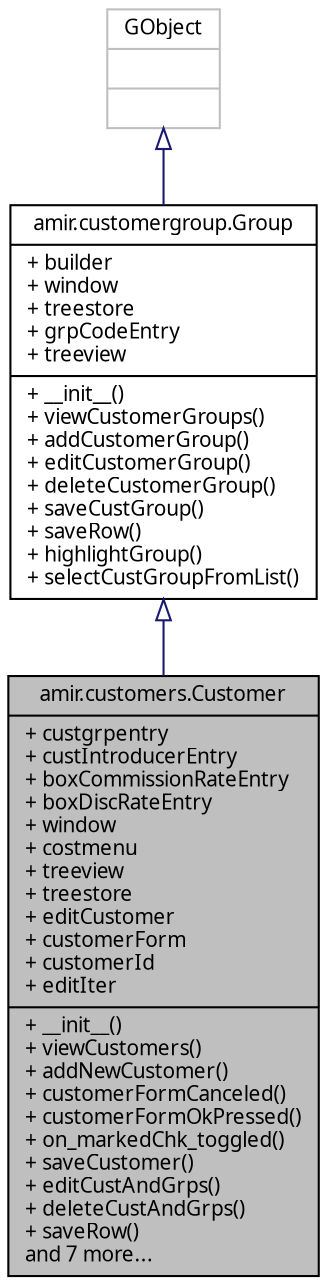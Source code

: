 digraph "amir.customers.Customer"
{
 // LATEX_PDF_SIZE
  edge [fontname="FreeSans.ttf",fontsize="10",labelfontname="FreeSans.ttf",labelfontsize="10"];
  node [fontname="FreeSans.ttf",fontsize="10",shape=record];
  Node1 [label="{amir.customers.Customer\n|+ custgrpentry\l+ custIntroducerEntry\l+ boxCommissionRateEntry\l+ boxDiscRateEntry\l+ window\l+ costmenu\l+ treeview\l+ treestore\l+ editCustomer\l+ customerForm\l+ customerId\l+ editIter\l|+ __init__()\l+ viewCustomers()\l+ addNewCustomer()\l+ customerFormCanceled()\l+ customerFormOkPressed()\l+ on_markedChk_toggled()\l+ saveCustomer()\l+ editCustAndGrps()\l+ deleteCustAndGrps()\l+ saveRow()\land 7 more...\l}",height=0.2,width=0.4,color="black", fillcolor="grey75", style="filled", fontcolor="black",tooltip="Register or edit a customer and create a subject row."];
  Node2 -> Node1 [dir="back",color="midnightblue",fontsize="10",style="solid",arrowtail="onormal",fontname="FreeSans.ttf"];
  Node2 [label="{amir.customergroup.Group\n|+ builder\l+ window\l+ treestore\l+ grpCodeEntry\l+ treeview\l|+ __init__()\l+ viewCustomerGroups()\l+ addCustomerGroup()\l+ editCustomerGroup()\l+ deleteCustomerGroup()\l+ saveCustGroup()\l+ saveRow()\l+ highlightGroup()\l+ selectCustGroupFromList()\l}",height=0.2,width=0.4,color="black", fillcolor="white", style="filled",URL="$classamir_1_1customergroup_1_1_group.html",tooltip=" "];
  Node3 -> Node2 [dir="back",color="midnightblue",fontsize="10",style="solid",arrowtail="onormal",fontname="FreeSans.ttf"];
  Node3 [label="{GObject\n||}",height=0.2,width=0.4,color="grey75", fillcolor="white", style="filled",tooltip=" "];
}
